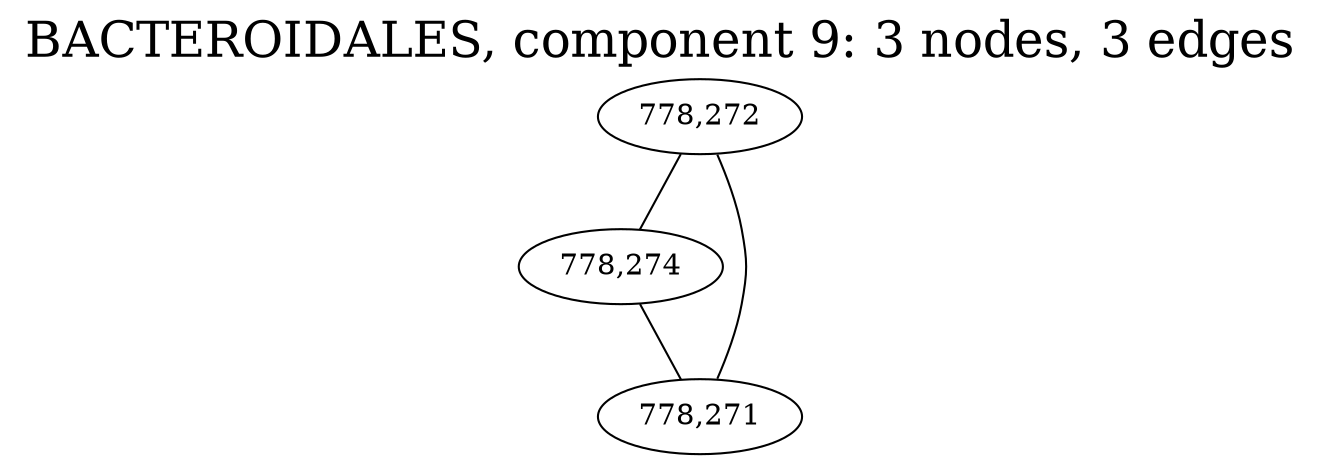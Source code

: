 graph BACTEROIDALES_cc9 {
	overlap="prism50";
	outputorder="edgesfirst";
	label="BACTEROIDALES, component 9: 3 nodes, 3 edges";
	labelloc="t";
	fontsize=24;
	"778,272" [style="filled", fillcolor="#ffffff", fontcolor="#000000"];
	"778,274" [style="filled", fillcolor="#ffffff", fontcolor="#000000"];
	"778,271" [style="filled", fillcolor="#ffffff", fontcolor="#000000"];
	"778,272" -- "778,271";
	"778,272" -- "778,274";
	"778,274" -- "778,271";
}